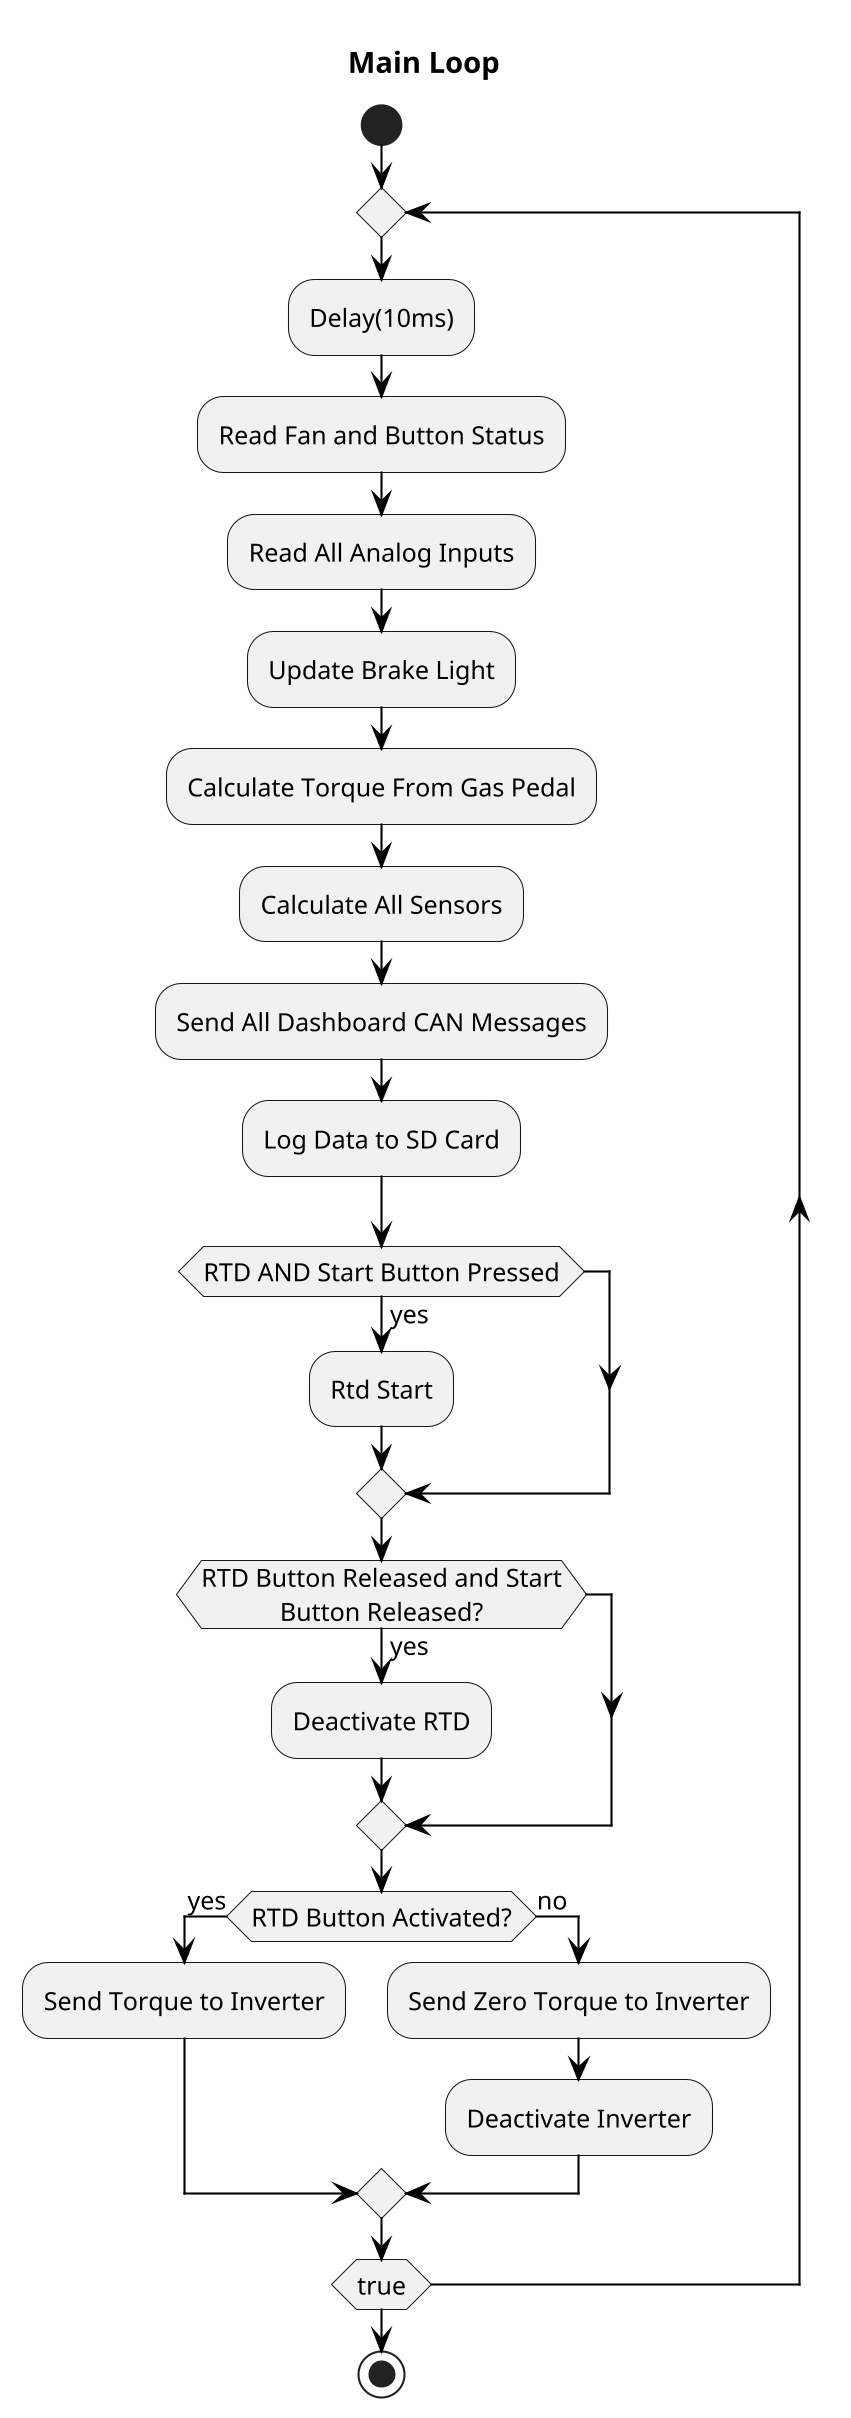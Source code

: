 @startuml vcu_mainloop
skinparam {
    dpi 200
    shadowing false
    arrowFontSize 12
    defaultFontSize 12
    defaultTextAlignment center
    arrowThickness 1
    arrowColor black
    arrowFontColor black
    maxMessageSize 100
    wrapWidth 200
    nodeSpacing 50
    rankSpacing 50
    direction left to right
}

title Main Loop

start
repeat
  :Delay(10ms);
  :Read Fan and Button Status;
  :Read All Analog Inputs;
  :Update Brake Light;
  :Calculate Torque From Gas Pedal;
  :Calculate All Sensors;
  :Send All Dashboard CAN Messages;
  :Log Data to SD Card;

  if (RTD AND Start Button Pressed) then (yes)
    :Rtd Start;
  endif

  if (RTD Button Released and Start Button Released?) then (yes)
    :Deactivate RTD;
  endif

  if (RTD Button Activated?) then (yes)
    :Send Torque to Inverter;
  else (no)
    :Send Zero Torque to Inverter;
    :Deactivate Inverter;
  endif
repeat while (true)
stop
@enduml
